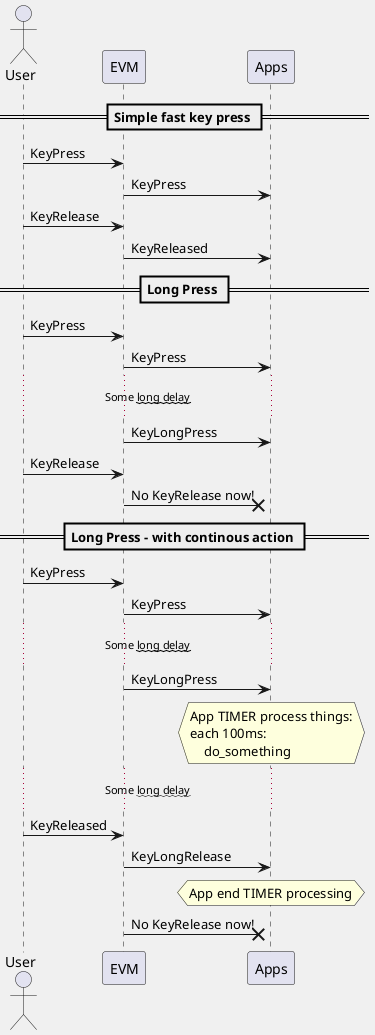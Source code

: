 @startuml
skinparam BackgroundColor F0F0F0

actor User

== Simple fast key press ==

User -> EVM : KeyPress
EVM->Apps: KeyPress
User-> EVM: KeyRelease
EVM->Apps: KeyReleased

== Long Press ==

User -> EVM : KeyPress
EVM->Apps: KeyPress
... Some ~~long delay~~ ...
EVM->Apps: KeyLongPress
User-> EVM: KeyRelease
EVM -x Apps: No KeyRelease now!

== Long Press - with continous action ==

User -> EVM : KeyPress
EVM->Apps: KeyPress
... Some ~~long delay~~ ...
EVM->Apps: KeyLongPress
        hnote over Apps
            App TIMER process things:
            each 100ms:
                do_something
        endhnote
... Some ~~long delay~~ ...
User->EVM: KeyReleased
EVM-> Apps: KeyLongRelease
        hnote over Apps
            App end TIMER processing
        endhnote
EVM -x Apps: No KeyRelease now!

@enduml

